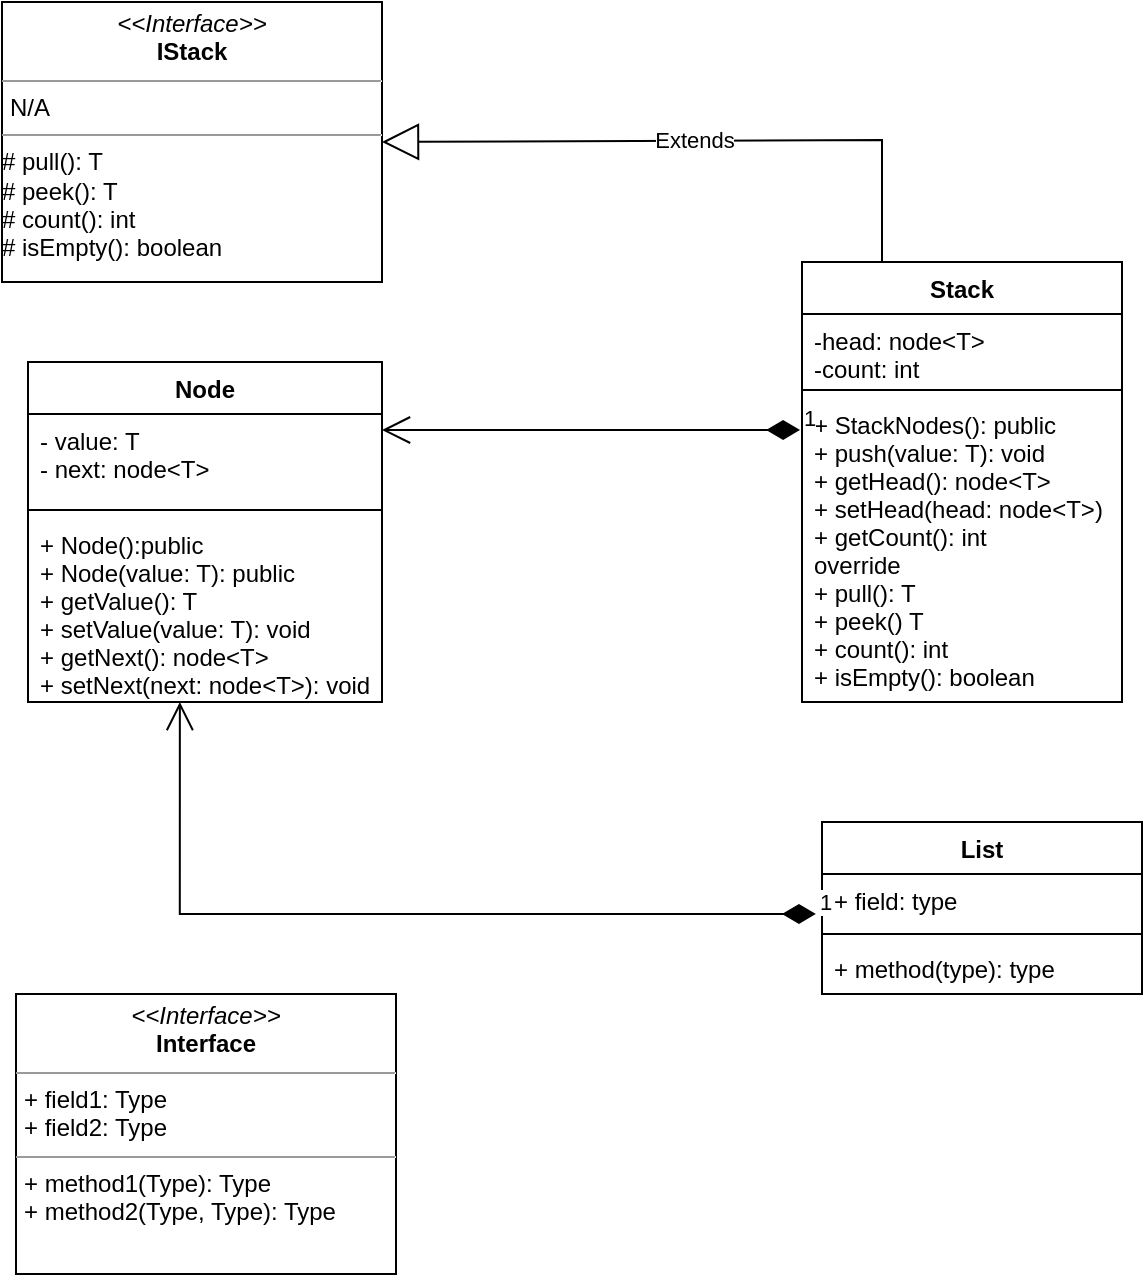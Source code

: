<mxfile version="16.6.3" type="github">
  <diagram id="C5RBs43oDa-KdzZeNtuy" name="Page-1">
    <mxGraphModel dx="1895" dy="1621" grid="1" gridSize="10" guides="1" tooltips="1" connect="1" arrows="1" fold="1" page="1" pageScale="1" pageWidth="827" pageHeight="1169" math="0" shadow="0">
      <root>
        <mxCell id="WIyWlLk6GJQsqaUBKTNV-0" />
        <mxCell id="WIyWlLk6GJQsqaUBKTNV-1" parent="WIyWlLk6GJQsqaUBKTNV-0" />
        <mxCell id="DfqXrMF1ajIBUZLFQvzN-5" value="Stack" style="swimlane;fontStyle=1;align=center;verticalAlign=top;childLayout=stackLayout;horizontal=1;startSize=26;horizontalStack=0;resizeParent=1;resizeParentMax=0;resizeLast=0;collapsible=1;marginBottom=0;" vertex="1" parent="WIyWlLk6GJQsqaUBKTNV-1">
          <mxGeometry x="320" y="40" width="160" height="220" as="geometry" />
        </mxCell>
        <mxCell id="DfqXrMF1ajIBUZLFQvzN-6" value="-head: node&lt;T&gt;&#xa;-count: int" style="text;strokeColor=none;fillColor=none;align=left;verticalAlign=top;spacingLeft=4;spacingRight=4;overflow=hidden;rotatable=0;points=[[0,0.5],[1,0.5]];portConstraint=eastwest;" vertex="1" parent="DfqXrMF1ajIBUZLFQvzN-5">
          <mxGeometry y="26" width="160" height="34" as="geometry" />
        </mxCell>
        <mxCell id="DfqXrMF1ajIBUZLFQvzN-7" value="" style="line;strokeWidth=1;fillColor=none;align=left;verticalAlign=middle;spacingTop=-1;spacingLeft=3;spacingRight=3;rotatable=0;labelPosition=right;points=[];portConstraint=eastwest;" vertex="1" parent="DfqXrMF1ajIBUZLFQvzN-5">
          <mxGeometry y="60" width="160" height="8" as="geometry" />
        </mxCell>
        <mxCell id="DfqXrMF1ajIBUZLFQvzN-8" value="+ StackNodes(): public&#xa;+ push(value: T): void&#xa;+ getHead(): node&lt;T&gt;&#xa;+ setHead(head: node&lt;T&gt;)&#xa;+ getCount(): int&#xa;override&#xa;+ pull(): T&#xa;+ peek() T&#xa;+ count(): int&#xa;+ isEmpty(): boolean" style="text;strokeColor=none;fillColor=none;align=left;verticalAlign=top;spacingLeft=4;spacingRight=4;overflow=hidden;rotatable=0;points=[[0,0.5],[1,0.5]];portConstraint=eastwest;" vertex="1" parent="DfqXrMF1ajIBUZLFQvzN-5">
          <mxGeometry y="68" width="160" height="152" as="geometry" />
        </mxCell>
        <mxCell id="DfqXrMF1ajIBUZLFQvzN-11" value="Extends" style="endArrow=block;endSize=16;endFill=0;html=1;rounded=0;entryX=1;entryY=0.5;entryDx=0;entryDy=0;exitX=0.25;exitY=0;exitDx=0;exitDy=0;" edge="1" parent="WIyWlLk6GJQsqaUBKTNV-1" source="DfqXrMF1ajIBUZLFQvzN-5" target="DfqXrMF1ajIBUZLFQvzN-29">
          <mxGeometry width="160" relative="1" as="geometry">
            <mxPoint x="320" y="80" as="sourcePoint" />
            <mxPoint x="110" y="-21" as="targetPoint" />
            <Array as="points">
              <mxPoint x="360" y="-21" />
            </Array>
          </mxGeometry>
        </mxCell>
        <mxCell id="DfqXrMF1ajIBUZLFQvzN-13" value="Node" style="swimlane;fontStyle=1;align=center;verticalAlign=top;childLayout=stackLayout;horizontal=1;startSize=26;horizontalStack=0;resizeParent=1;resizeParentMax=0;resizeLast=0;collapsible=1;marginBottom=0;" vertex="1" parent="WIyWlLk6GJQsqaUBKTNV-1">
          <mxGeometry x="-67" y="90" width="177" height="170" as="geometry" />
        </mxCell>
        <mxCell id="DfqXrMF1ajIBUZLFQvzN-14" value="- value: T&#xa;- next: node&lt;T&gt;" style="text;strokeColor=none;fillColor=none;align=left;verticalAlign=top;spacingLeft=4;spacingRight=4;overflow=hidden;rotatable=0;points=[[0,0.5],[1,0.5]];portConstraint=eastwest;" vertex="1" parent="DfqXrMF1ajIBUZLFQvzN-13">
          <mxGeometry y="26" width="177" height="44" as="geometry" />
        </mxCell>
        <mxCell id="DfqXrMF1ajIBUZLFQvzN-15" value="" style="line;strokeWidth=1;fillColor=none;align=left;verticalAlign=middle;spacingTop=-1;spacingLeft=3;spacingRight=3;rotatable=0;labelPosition=right;points=[];portConstraint=eastwest;" vertex="1" parent="DfqXrMF1ajIBUZLFQvzN-13">
          <mxGeometry y="70" width="177" height="8" as="geometry" />
        </mxCell>
        <mxCell id="DfqXrMF1ajIBUZLFQvzN-16" value="+ Node():public&#xa;+ Node(value: T): public&#xa;+ getValue(): T&#xa;+ setValue(value: T): void&#xa;+ getNext(): node&lt;T&gt;&#xa;+ setNext(next: node&lt;T&gt;): void" style="text;strokeColor=none;fillColor=none;align=left;verticalAlign=top;spacingLeft=4;spacingRight=4;overflow=hidden;rotatable=0;points=[[0,0.5],[1,0.5]];portConstraint=eastwest;" vertex="1" parent="DfqXrMF1ajIBUZLFQvzN-13">
          <mxGeometry y="78" width="177" height="92" as="geometry" />
        </mxCell>
        <mxCell id="DfqXrMF1ajIBUZLFQvzN-18" value="List" style="swimlane;fontStyle=1;align=center;verticalAlign=top;childLayout=stackLayout;horizontal=1;startSize=26;horizontalStack=0;resizeParent=1;resizeParentMax=0;resizeLast=0;collapsible=1;marginBottom=0;" vertex="1" parent="WIyWlLk6GJQsqaUBKTNV-1">
          <mxGeometry x="330" y="320" width="160" height="86" as="geometry" />
        </mxCell>
        <mxCell id="DfqXrMF1ajIBUZLFQvzN-19" value="+ field: type" style="text;strokeColor=none;fillColor=none;align=left;verticalAlign=top;spacingLeft=4;spacingRight=4;overflow=hidden;rotatable=0;points=[[0,0.5],[1,0.5]];portConstraint=eastwest;" vertex="1" parent="DfqXrMF1ajIBUZLFQvzN-18">
          <mxGeometry y="26" width="160" height="26" as="geometry" />
        </mxCell>
        <mxCell id="DfqXrMF1ajIBUZLFQvzN-20" value="" style="line;strokeWidth=1;fillColor=none;align=left;verticalAlign=middle;spacingTop=-1;spacingLeft=3;spacingRight=3;rotatable=0;labelPosition=right;points=[];portConstraint=eastwest;" vertex="1" parent="DfqXrMF1ajIBUZLFQvzN-18">
          <mxGeometry y="52" width="160" height="8" as="geometry" />
        </mxCell>
        <mxCell id="DfqXrMF1ajIBUZLFQvzN-21" value="+ method(type): type" style="text;strokeColor=none;fillColor=none;align=left;verticalAlign=top;spacingLeft=4;spacingRight=4;overflow=hidden;rotatable=0;points=[[0,0.5],[1,0.5]];portConstraint=eastwest;" vertex="1" parent="DfqXrMF1ajIBUZLFQvzN-18">
          <mxGeometry y="60" width="160" height="26" as="geometry" />
        </mxCell>
        <mxCell id="DfqXrMF1ajIBUZLFQvzN-22" value="1" style="endArrow=open;html=1;endSize=12;startArrow=diamondThin;startSize=14;startFill=1;edgeStyle=orthogonalEdgeStyle;align=left;verticalAlign=bottom;rounded=0;exitX=-0.006;exitY=0.105;exitDx=0;exitDy=0;exitPerimeter=0;entryX=1;entryY=0.182;entryDx=0;entryDy=0;entryPerimeter=0;" edge="1" parent="WIyWlLk6GJQsqaUBKTNV-1" source="DfqXrMF1ajIBUZLFQvzN-8" target="DfqXrMF1ajIBUZLFQvzN-14">
          <mxGeometry x="-1" y="3" relative="1" as="geometry">
            <mxPoint x="140" y="140" as="sourcePoint" />
            <mxPoint x="300" y="140" as="targetPoint" />
          </mxGeometry>
        </mxCell>
        <mxCell id="DfqXrMF1ajIBUZLFQvzN-23" value="1" style="endArrow=open;html=1;endSize=12;startArrow=diamondThin;startSize=14;startFill=1;edgeStyle=orthogonalEdgeStyle;align=left;verticalAlign=bottom;rounded=0;exitX=-0.019;exitY=0.769;exitDx=0;exitDy=0;exitPerimeter=0;entryX=0.429;entryY=1;entryDx=0;entryDy=0;entryPerimeter=0;" edge="1" parent="WIyWlLk6GJQsqaUBKTNV-1" source="DfqXrMF1ajIBUZLFQvzN-19" target="DfqXrMF1ajIBUZLFQvzN-16">
          <mxGeometry x="-1" y="3" relative="1" as="geometry">
            <mxPoint x="319.04" y="200.0" as="sourcePoint" />
            <mxPoint x="10" y="270" as="targetPoint" />
          </mxGeometry>
        </mxCell>
        <mxCell id="DfqXrMF1ajIBUZLFQvzN-29" value="&lt;p style=&quot;margin: 0px ; margin-top: 4px ; text-align: center&quot;&gt;&lt;i&gt;&amp;lt;&amp;lt;Interface&amp;gt;&amp;gt;&lt;/i&gt;&lt;br&gt;&lt;b&gt;IStack&lt;/b&gt;&lt;/p&gt;&lt;hr size=&quot;1&quot;&gt;&lt;p style=&quot;margin: 0px ; margin-left: 4px&quot;&gt;N/A&lt;/p&gt;&lt;hr size=&quot;1&quot;&gt;&lt;p style=&quot;margin: 0px ; margin-left: 4px&quot;&gt;&lt;/p&gt;# pull(): T&lt;br style=&quot;padding: 0px ; margin: 0px&quot;&gt;# peek(): T&lt;br style=&quot;padding: 0px ; margin: 0px&quot;&gt;# count(): int&lt;br style=&quot;padding: 0px ; margin: 0px&quot;&gt;# isEmpty(): boolean&amp;nbsp;" style="verticalAlign=top;align=left;overflow=fill;fontSize=12;fontFamily=Helvetica;html=1;" vertex="1" parent="WIyWlLk6GJQsqaUBKTNV-1">
          <mxGeometry x="-80" y="-90" width="190" height="140" as="geometry" />
        </mxCell>
        <mxCell id="DfqXrMF1ajIBUZLFQvzN-31" value="&lt;p style=&quot;margin:0px;margin-top:4px;text-align:center;&quot;&gt;&lt;i&gt;&amp;lt;&amp;lt;Interface&amp;gt;&amp;gt;&lt;/i&gt;&lt;br/&gt;&lt;b&gt;Interface&lt;/b&gt;&lt;/p&gt;&lt;hr size=&quot;1&quot;/&gt;&lt;p style=&quot;margin:0px;margin-left:4px;&quot;&gt;+ field1: Type&lt;br/&gt;+ field2: Type&lt;/p&gt;&lt;hr size=&quot;1&quot;/&gt;&lt;p style=&quot;margin:0px;margin-left:4px;&quot;&gt;+ method1(Type): Type&lt;br/&gt;+ method2(Type, Type): Type&lt;/p&gt;" style="verticalAlign=top;align=left;overflow=fill;fontSize=12;fontFamily=Helvetica;html=1;" vertex="1" parent="WIyWlLk6GJQsqaUBKTNV-1">
          <mxGeometry x="-73" y="406" width="190" height="140" as="geometry" />
        </mxCell>
      </root>
    </mxGraphModel>
  </diagram>
</mxfile>
